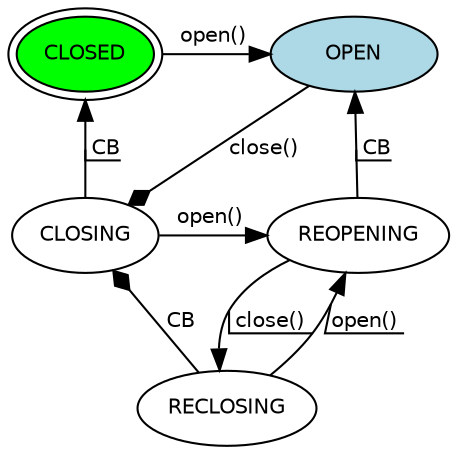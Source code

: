 digraph retriggergp {
	size = "6,6"
	margin = 0.0
	node [shape=ellipse,fontsize=10,fontname=Helvetica]
	edge [fontsize=10,fontname=Helvetica]

	{
		"CLOSED" [style=filled,fillcolor=green,peripheries=2];
		"    OPEN    " [style=filled,fillcolor=lightblue];
		rank=same;
	}

	{
		"CLOSING";
		"REOPENING";
		rank=same;
	}
	"CLOSED" -> "    OPEN    " [label="open() ",decorate=false];
	"    OPEN    " -> "CLOSING" [label="close()",decorate=false,arrowhead=diamond];
	"CLOSING" -> "CLOSED" [label=" CB",decorate=true];
	"CLOSING" -> "REOPENING" [label="open() ",decorate=false];
	"REOPENING" -> "    OPEN    " [label=" CB",decorate=true];
	"REOPENING" -> "RECLOSING" [label=" close() ",decorate=true];
	"RECLOSING" -> "REOPENING" [label=" open() ",decorate=true];
	"RECLOSING" -> "CLOSING" [label="CB",decorate=false,arrowhead=diamond];
}
